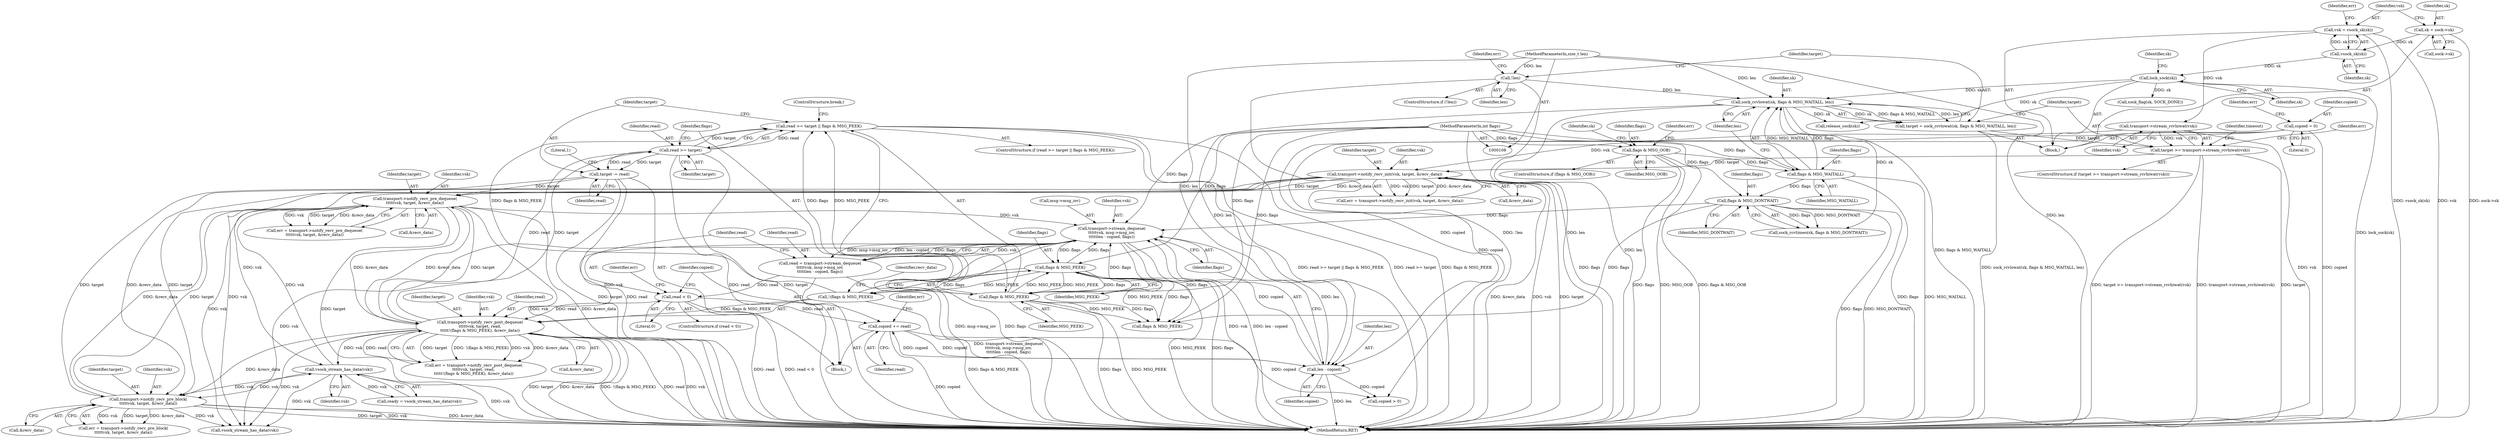 digraph "0_linux_f3d3342602f8bcbf37d7c46641cb9bca7618eb1c_37@API" {
"1000313" [label="(Call,read >= target || flags & MSG_PEEK)"];
"1000314" [label="(Call,read >= target)"];
"1000297" [label="(Call,transport->notify_recv_post_dequeue(\n\t\t\t\t\tvsk, target, read,\n\t\t\t\t\t!(flags & MSG_PEEK), &recv_data))"];
"1000273" [label="(Call,transport->stream_dequeue(\n\t\t\t\t\tvsk, msg->msg_iov,\n\t\t\t\t\tlen - copied, flags))"];
"1000261" [label="(Call,transport->notify_recv_pre_dequeue(\n\t\t\t\t\tvsk, target, &recv_data))"];
"1000240" [label="(Call,vsock_stream_has_data(vsk))"];
"1000218" [label="(Call,transport->notify_recv_init(vsk, target, &recv_data))"];
"1000198" [label="(Call,transport->stream_rcvhiwat(vsk))"];
"1000129" [label="(Call,vsk = vsock_sk(sk))"];
"1000131" [label="(Call,vsock_sk(sk))"];
"1000124" [label="(Call,sk = sock->sk)"];
"1000196" [label="(Call,target >= transport->stream_rcvhiwat(vsk))"];
"1000187" [label="(Call,target = sock_rcvlowat(sk, flags & MSG_WAITALL, len))"];
"1000189" [label="(Call,sock_rcvlowat(sk, flags & MSG_WAITALL, len))"];
"1000136" [label="(Call,lock_sock(sk))"];
"1000191" [label="(Call,flags & MSG_WAITALL)"];
"1000159" [label="(Call,flags & MSG_OOB)"];
"1000113" [label="(MethodParameterIn,int flags)"];
"1000180" [label="(Call,!len)"];
"1000112" [label="(MethodParameterIn,size_t len)"];
"1000358" [label="(Call,transport->notify_recv_pre_block(\n\t\t\t\t\tvsk, target, &recv_data))"];
"1000321" [label="(Call,target -= read)"];
"1000278" [label="(Call,len - copied)"];
"1000292" [label="(Call,copied += read)"];
"1000283" [label="(Call,read < 0)"];
"1000271" [label="(Call,read = transport->stream_dequeue(\n\t\t\t\t\tvsk, msg->msg_iov,\n\t\t\t\t\tlen - copied, flags))"];
"1000213" [label="(Call,copied = 0)"];
"1000317" [label="(Call,flags & MSG_PEEK)"];
"1000302" [label="(Call,flags & MSG_PEEK)"];
"1000210" [label="(Call,flags & MSG_DONTWAIT)"];
"1000301" [label="(Call,!(flags & MSG_PEEK))"];
"1000171" [label="(Identifier,sk)"];
"1000141" [label="(Identifier,sk)"];
"1000160" [label="(Identifier,flags)"];
"1000193" [label="(Identifier,MSG_WAITALL)"];
"1000202" [label="(Identifier,err)"];
"1000295" [label="(Call,err = transport->notify_recv_post_dequeue(\n\t\t\t\t\tvsk, target, read,\n\t\t\t\t\t!(flags & MSG_PEEK), &recv_data))"];
"1000129" [label="(Call,vsk = vsock_sk(sk))"];
"1000184" [label="(Identifier,err)"];
"1000302" [label="(Call,flags & MSG_PEEK)"];
"1000300" [label="(Identifier,read)"];
"1000210" [label="(Call,flags & MSG_DONTWAIT)"];
"1000194" [label="(Identifier,len)"];
"1000218" [label="(Call,transport->notify_recv_init(vsk, target, &recv_data))"];
"1000296" [label="(Identifier,err)"];
"1000212" [label="(Identifier,MSG_DONTWAIT)"];
"1000356" [label="(Call,err = transport->notify_recv_pre_block(\n\t\t\t\t\tvsk, target, &recv_data))"];
"1000159" [label="(Call,flags & MSG_OOB)"];
"1000272" [label="(Identifier,read)"];
"1000262" [label="(Identifier,vsk)"];
"1000297" [label="(Call,transport->notify_recv_post_dequeue(\n\t\t\t\t\tvsk, target, read,\n\t\t\t\t\t!(flags & MSG_PEEK), &recv_data))"];
"1000188" [label="(Identifier,target)"];
"1000221" [label="(Call,&recv_data)"];
"1000187" [label="(Call,target = sock_rcvlowat(sk, flags & MSG_WAITALL, len))"];
"1000301" [label="(Call,!(flags & MSG_PEEK))"];
"1000314" [label="(Call,read >= target)"];
"1000321" [label="(Call,target -= read)"];
"1000215" [label="(Literal,0)"];
"1000320" [label="(ControlStructure,break;)"];
"1000281" [label="(Identifier,flags)"];
"1000181" [label="(Identifier,len)"];
"1000274" [label="(Identifier,vsk)"];
"1000217" [label="(Identifier,err)"];
"1000361" [label="(Call,&recv_data)"];
"1000137" [label="(Identifier,sk)"];
"1000124" [label="(Call,sk = sock->sk)"];
"1000318" [label="(Identifier,flags)"];
"1000261" [label="(Call,transport->notify_recv_pre_dequeue(\n\t\t\t\t\tvsk, target, &recv_data))"];
"1000288" [label="(Identifier,err)"];
"1000214" [label="(Identifier,copied)"];
"1000146" [label="(Call,sock_flag(sk, SOCK_DONE))"];
"1000273" [label="(Call,transport->stream_dequeue(\n\t\t\t\t\tvsk, msg->msg_iov,\n\t\t\t\t\tlen - copied, flags))"];
"1000198" [label="(Call,transport->stream_rcvhiwat(vsk))"];
"1000213" [label="(Call,copied = 0)"];
"1000323" [label="(Identifier,read)"];
"1000306" [label="(Identifier,recv_data)"];
"1000241" [label="(Identifier,vsk)"];
"1000304" [label="(Identifier,MSG_PEEK)"];
"1000292" [label="(Call,copied += read)"];
"1000275" [label="(Call,msg->msg_iov)"];
"1000284" [label="(Identifier,read)"];
"1000161" [label="(Identifier,MSG_OOB)"];
"1000360" [label="(Identifier,target)"];
"1000359" [label="(Identifier,vsk)"];
"1000299" [label="(Identifier,target)"];
"1000470" [label="(MethodReturn,RET)"];
"1000113" [label="(MethodParameterIn,int flags)"];
"1000259" [label="(Call,err = transport->notify_recv_pre_dequeue(\n\t\t\t\t\tvsk, target, &recv_data))"];
"1000134" [label="(Identifier,err)"];
"1000322" [label="(Identifier,target)"];
"1000315" [label="(Identifier,read)"];
"1000240" [label="(Call,vsock_stream_has_data(vsk))"];
"1000280" [label="(Identifier,copied)"];
"1000235" [label="(Literal,1)"];
"1000196" [label="(Call,target >= transport->stream_rcvhiwat(vsk))"];
"1000423" [label="(Call,copied > 0)"];
"1000316" [label="(Identifier,target)"];
"1000283" [label="(Call,read < 0)"];
"1000305" [label="(Call,&recv_data)"];
"1000126" [label="(Call,sock->sk)"];
"1000303" [label="(Identifier,flags)"];
"1000219" [label="(Identifier,vsk)"];
"1000466" [label="(Call,release_sock(sk))"];
"1000294" [label="(Identifier,read)"];
"1000164" [label="(Identifier,err)"];
"1000192" [label="(Identifier,flags)"];
"1000195" [label="(ControlStructure,if (target >= transport->stream_rcvhiwat(vsk)))"];
"1000112" [label="(MethodParameterIn,size_t len)"];
"1000257" [label="(Block,)"];
"1000131" [label="(Call,vsock_sk(sk))"];
"1000429" [label="(Call,flags & MSG_PEEK)"];
"1000132" [label="(Identifier,sk)"];
"1000278" [label="(Call,len - copied)"];
"1000179" [label="(ControlStructure,if (!len))"];
"1000279" [label="(Identifier,len)"];
"1000298" [label="(Identifier,vsk)"];
"1000271" [label="(Call,read = transport->stream_dequeue(\n\t\t\t\t\tvsk, msg->msg_iov,\n\t\t\t\t\tlen - copied, flags))"];
"1000285" [label="(Literal,0)"];
"1000207" [label="(Identifier,timeout)"];
"1000130" [label="(Identifier,vsk)"];
"1000312" [label="(ControlStructure,if (read >= target || flags & MSG_PEEK))"];
"1000238" [label="(Call,ready = vsock_stream_has_data(vsk))"];
"1000211" [label="(Identifier,flags)"];
"1000317" [label="(Call,flags & MSG_PEEK)"];
"1000208" [label="(Call,sock_rcvtimeo(sk, flags & MSG_DONTWAIT))"];
"1000197" [label="(Identifier,target)"];
"1000180" [label="(Call,!len)"];
"1000442" [label="(Call,vsock_stream_has_data(vsk))"];
"1000189" [label="(Call,sock_rcvlowat(sk, flags & MSG_WAITALL, len))"];
"1000282" [label="(ControlStructure,if (read < 0))"];
"1000216" [label="(Call,err = transport->notify_recv_init(vsk, target, &recv_data))"];
"1000125" [label="(Identifier,sk)"];
"1000114" [label="(Block,)"];
"1000358" [label="(Call,transport->notify_recv_pre_block(\n\t\t\t\t\tvsk, target, &recv_data))"];
"1000264" [label="(Call,&recv_data)"];
"1000313" [label="(Call,read >= target || flags & MSG_PEEK)"];
"1000190" [label="(Identifier,sk)"];
"1000136" [label="(Call,lock_sock(sk))"];
"1000191" [label="(Call,flags & MSG_WAITALL)"];
"1000293" [label="(Identifier,copied)"];
"1000263" [label="(Identifier,target)"];
"1000158" [label="(ControlStructure,if (flags & MSG_OOB))"];
"1000220" [label="(Identifier,target)"];
"1000199" [label="(Identifier,vsk)"];
"1000319" [label="(Identifier,MSG_PEEK)"];
"1000313" -> "1000312"  [label="AST: "];
"1000313" -> "1000314"  [label="CFG: "];
"1000313" -> "1000317"  [label="CFG: "];
"1000314" -> "1000313"  [label="AST: "];
"1000317" -> "1000313"  [label="AST: "];
"1000320" -> "1000313"  [label="CFG: "];
"1000322" -> "1000313"  [label="CFG: "];
"1000313" -> "1000470"  [label="DDG: read >= target || flags & MSG_PEEK"];
"1000313" -> "1000470"  [label="DDG: read >= target"];
"1000313" -> "1000470"  [label="DDG: flags & MSG_PEEK"];
"1000314" -> "1000313"  [label="DDG: read"];
"1000314" -> "1000313"  [label="DDG: target"];
"1000317" -> "1000313"  [label="DDG: flags"];
"1000317" -> "1000313"  [label="DDG: MSG_PEEK"];
"1000301" -> "1000313"  [label="DDG: flags & MSG_PEEK"];
"1000314" -> "1000316"  [label="CFG: "];
"1000315" -> "1000314"  [label="AST: "];
"1000316" -> "1000314"  [label="AST: "];
"1000318" -> "1000314"  [label="CFG: "];
"1000314" -> "1000470"  [label="DDG: read"];
"1000314" -> "1000470"  [label="DDG: target"];
"1000297" -> "1000314"  [label="DDG: read"];
"1000297" -> "1000314"  [label="DDG: target"];
"1000314" -> "1000321"  [label="DDG: read"];
"1000314" -> "1000321"  [label="DDG: target"];
"1000297" -> "1000295"  [label="AST: "];
"1000297" -> "1000305"  [label="CFG: "];
"1000298" -> "1000297"  [label="AST: "];
"1000299" -> "1000297"  [label="AST: "];
"1000300" -> "1000297"  [label="AST: "];
"1000301" -> "1000297"  [label="AST: "];
"1000305" -> "1000297"  [label="AST: "];
"1000295" -> "1000297"  [label="CFG: "];
"1000297" -> "1000470"  [label="DDG: vsk"];
"1000297" -> "1000470"  [label="DDG: target"];
"1000297" -> "1000470"  [label="DDG: &recv_data"];
"1000297" -> "1000470"  [label="DDG: !(flags & MSG_PEEK)"];
"1000297" -> "1000470"  [label="DDG: read"];
"1000297" -> "1000240"  [label="DDG: vsk"];
"1000297" -> "1000261"  [label="DDG: &recv_data"];
"1000297" -> "1000295"  [label="DDG: target"];
"1000297" -> "1000295"  [label="DDG: !(flags & MSG_PEEK)"];
"1000297" -> "1000295"  [label="DDG: vsk"];
"1000297" -> "1000295"  [label="DDG: &recv_data"];
"1000297" -> "1000295"  [label="DDG: read"];
"1000273" -> "1000297"  [label="DDG: vsk"];
"1000261" -> "1000297"  [label="DDG: target"];
"1000261" -> "1000297"  [label="DDG: &recv_data"];
"1000283" -> "1000297"  [label="DDG: read"];
"1000301" -> "1000297"  [label="DDG: flags & MSG_PEEK"];
"1000297" -> "1000358"  [label="DDG: &recv_data"];
"1000297" -> "1000442"  [label="DDG: vsk"];
"1000273" -> "1000271"  [label="AST: "];
"1000273" -> "1000281"  [label="CFG: "];
"1000274" -> "1000273"  [label="AST: "];
"1000275" -> "1000273"  [label="AST: "];
"1000278" -> "1000273"  [label="AST: "];
"1000281" -> "1000273"  [label="AST: "];
"1000271" -> "1000273"  [label="CFG: "];
"1000273" -> "1000470"  [label="DDG: msg->msg_iov"];
"1000273" -> "1000470"  [label="DDG: vsk"];
"1000273" -> "1000470"  [label="DDG: len - copied"];
"1000273" -> "1000470"  [label="DDG: flags"];
"1000273" -> "1000271"  [label="DDG: vsk"];
"1000273" -> "1000271"  [label="DDG: msg->msg_iov"];
"1000273" -> "1000271"  [label="DDG: len - copied"];
"1000273" -> "1000271"  [label="DDG: flags"];
"1000261" -> "1000273"  [label="DDG: vsk"];
"1000278" -> "1000273"  [label="DDG: len"];
"1000278" -> "1000273"  [label="DDG: copied"];
"1000317" -> "1000273"  [label="DDG: flags"];
"1000302" -> "1000273"  [label="DDG: flags"];
"1000210" -> "1000273"  [label="DDG: flags"];
"1000113" -> "1000273"  [label="DDG: flags"];
"1000273" -> "1000302"  [label="DDG: flags"];
"1000273" -> "1000429"  [label="DDG: flags"];
"1000273" -> "1000442"  [label="DDG: vsk"];
"1000261" -> "1000259"  [label="AST: "];
"1000261" -> "1000264"  [label="CFG: "];
"1000262" -> "1000261"  [label="AST: "];
"1000263" -> "1000261"  [label="AST: "];
"1000264" -> "1000261"  [label="AST: "];
"1000259" -> "1000261"  [label="CFG: "];
"1000261" -> "1000470"  [label="DDG: &recv_data"];
"1000261" -> "1000470"  [label="DDG: target"];
"1000261" -> "1000470"  [label="DDG: vsk"];
"1000261" -> "1000259"  [label="DDG: vsk"];
"1000261" -> "1000259"  [label="DDG: target"];
"1000261" -> "1000259"  [label="DDG: &recv_data"];
"1000240" -> "1000261"  [label="DDG: vsk"];
"1000358" -> "1000261"  [label="DDG: target"];
"1000358" -> "1000261"  [label="DDG: &recv_data"];
"1000321" -> "1000261"  [label="DDG: target"];
"1000218" -> "1000261"  [label="DDG: target"];
"1000218" -> "1000261"  [label="DDG: &recv_data"];
"1000261" -> "1000442"  [label="DDG: vsk"];
"1000240" -> "1000238"  [label="AST: "];
"1000240" -> "1000241"  [label="CFG: "];
"1000241" -> "1000240"  [label="AST: "];
"1000238" -> "1000240"  [label="CFG: "];
"1000240" -> "1000470"  [label="DDG: vsk"];
"1000240" -> "1000238"  [label="DDG: vsk"];
"1000218" -> "1000240"  [label="DDG: vsk"];
"1000358" -> "1000240"  [label="DDG: vsk"];
"1000240" -> "1000358"  [label="DDG: vsk"];
"1000240" -> "1000442"  [label="DDG: vsk"];
"1000218" -> "1000216"  [label="AST: "];
"1000218" -> "1000221"  [label="CFG: "];
"1000219" -> "1000218"  [label="AST: "];
"1000220" -> "1000218"  [label="AST: "];
"1000221" -> "1000218"  [label="AST: "];
"1000216" -> "1000218"  [label="CFG: "];
"1000218" -> "1000470"  [label="DDG: &recv_data"];
"1000218" -> "1000470"  [label="DDG: vsk"];
"1000218" -> "1000470"  [label="DDG: target"];
"1000218" -> "1000216"  [label="DDG: vsk"];
"1000218" -> "1000216"  [label="DDG: target"];
"1000218" -> "1000216"  [label="DDG: &recv_data"];
"1000198" -> "1000218"  [label="DDG: vsk"];
"1000196" -> "1000218"  [label="DDG: target"];
"1000218" -> "1000358"  [label="DDG: target"];
"1000218" -> "1000358"  [label="DDG: &recv_data"];
"1000218" -> "1000442"  [label="DDG: vsk"];
"1000198" -> "1000196"  [label="AST: "];
"1000198" -> "1000199"  [label="CFG: "];
"1000199" -> "1000198"  [label="AST: "];
"1000196" -> "1000198"  [label="CFG: "];
"1000198" -> "1000470"  [label="DDG: vsk"];
"1000198" -> "1000196"  [label="DDG: vsk"];
"1000129" -> "1000198"  [label="DDG: vsk"];
"1000129" -> "1000114"  [label="AST: "];
"1000129" -> "1000131"  [label="CFG: "];
"1000130" -> "1000129"  [label="AST: "];
"1000131" -> "1000129"  [label="AST: "];
"1000134" -> "1000129"  [label="CFG: "];
"1000129" -> "1000470"  [label="DDG: vsk"];
"1000129" -> "1000470"  [label="DDG: vsock_sk(sk)"];
"1000131" -> "1000129"  [label="DDG: sk"];
"1000131" -> "1000132"  [label="CFG: "];
"1000132" -> "1000131"  [label="AST: "];
"1000124" -> "1000131"  [label="DDG: sk"];
"1000131" -> "1000136"  [label="DDG: sk"];
"1000124" -> "1000114"  [label="AST: "];
"1000124" -> "1000126"  [label="CFG: "];
"1000125" -> "1000124"  [label="AST: "];
"1000126" -> "1000124"  [label="AST: "];
"1000130" -> "1000124"  [label="CFG: "];
"1000124" -> "1000470"  [label="DDG: sock->sk"];
"1000196" -> "1000195"  [label="AST: "];
"1000197" -> "1000196"  [label="AST: "];
"1000202" -> "1000196"  [label="CFG: "];
"1000207" -> "1000196"  [label="CFG: "];
"1000196" -> "1000470"  [label="DDG: target"];
"1000196" -> "1000470"  [label="DDG: target >= transport->stream_rcvhiwat(vsk)"];
"1000196" -> "1000470"  [label="DDG: transport->stream_rcvhiwat(vsk)"];
"1000187" -> "1000196"  [label="DDG: target"];
"1000187" -> "1000114"  [label="AST: "];
"1000187" -> "1000189"  [label="CFG: "];
"1000188" -> "1000187"  [label="AST: "];
"1000189" -> "1000187"  [label="AST: "];
"1000197" -> "1000187"  [label="CFG: "];
"1000187" -> "1000470"  [label="DDG: sock_rcvlowat(sk, flags & MSG_WAITALL, len)"];
"1000189" -> "1000187"  [label="DDG: sk"];
"1000189" -> "1000187"  [label="DDG: flags & MSG_WAITALL"];
"1000189" -> "1000187"  [label="DDG: len"];
"1000189" -> "1000194"  [label="CFG: "];
"1000190" -> "1000189"  [label="AST: "];
"1000191" -> "1000189"  [label="AST: "];
"1000194" -> "1000189"  [label="AST: "];
"1000189" -> "1000470"  [label="DDG: len"];
"1000189" -> "1000470"  [label="DDG: flags & MSG_WAITALL"];
"1000136" -> "1000189"  [label="DDG: sk"];
"1000191" -> "1000189"  [label="DDG: flags"];
"1000191" -> "1000189"  [label="DDG: MSG_WAITALL"];
"1000180" -> "1000189"  [label="DDG: len"];
"1000112" -> "1000189"  [label="DDG: len"];
"1000189" -> "1000208"  [label="DDG: sk"];
"1000189" -> "1000278"  [label="DDG: len"];
"1000189" -> "1000466"  [label="DDG: sk"];
"1000136" -> "1000114"  [label="AST: "];
"1000136" -> "1000137"  [label="CFG: "];
"1000137" -> "1000136"  [label="AST: "];
"1000141" -> "1000136"  [label="CFG: "];
"1000136" -> "1000470"  [label="DDG: lock_sock(sk)"];
"1000136" -> "1000146"  [label="DDG: sk"];
"1000136" -> "1000466"  [label="DDG: sk"];
"1000191" -> "1000193"  [label="CFG: "];
"1000192" -> "1000191"  [label="AST: "];
"1000193" -> "1000191"  [label="AST: "];
"1000194" -> "1000191"  [label="CFG: "];
"1000191" -> "1000470"  [label="DDG: MSG_WAITALL"];
"1000191" -> "1000470"  [label="DDG: flags"];
"1000159" -> "1000191"  [label="DDG: flags"];
"1000113" -> "1000191"  [label="DDG: flags"];
"1000191" -> "1000210"  [label="DDG: flags"];
"1000159" -> "1000158"  [label="AST: "];
"1000159" -> "1000161"  [label="CFG: "];
"1000160" -> "1000159"  [label="AST: "];
"1000161" -> "1000159"  [label="AST: "];
"1000164" -> "1000159"  [label="CFG: "];
"1000171" -> "1000159"  [label="CFG: "];
"1000159" -> "1000470"  [label="DDG: flags & MSG_OOB"];
"1000159" -> "1000470"  [label="DDG: flags"];
"1000159" -> "1000470"  [label="DDG: MSG_OOB"];
"1000113" -> "1000159"  [label="DDG: flags"];
"1000113" -> "1000108"  [label="AST: "];
"1000113" -> "1000470"  [label="DDG: flags"];
"1000113" -> "1000210"  [label="DDG: flags"];
"1000113" -> "1000302"  [label="DDG: flags"];
"1000113" -> "1000317"  [label="DDG: flags"];
"1000113" -> "1000429"  [label="DDG: flags"];
"1000180" -> "1000179"  [label="AST: "];
"1000180" -> "1000181"  [label="CFG: "];
"1000181" -> "1000180"  [label="AST: "];
"1000184" -> "1000180"  [label="CFG: "];
"1000188" -> "1000180"  [label="CFG: "];
"1000180" -> "1000470"  [label="DDG: len"];
"1000180" -> "1000470"  [label="DDG: !len"];
"1000112" -> "1000180"  [label="DDG: len"];
"1000112" -> "1000108"  [label="AST: "];
"1000112" -> "1000470"  [label="DDG: len"];
"1000112" -> "1000278"  [label="DDG: len"];
"1000358" -> "1000356"  [label="AST: "];
"1000358" -> "1000361"  [label="CFG: "];
"1000359" -> "1000358"  [label="AST: "];
"1000360" -> "1000358"  [label="AST: "];
"1000361" -> "1000358"  [label="AST: "];
"1000356" -> "1000358"  [label="CFG: "];
"1000358" -> "1000470"  [label="DDG: &recv_data"];
"1000358" -> "1000470"  [label="DDG: target"];
"1000358" -> "1000470"  [label="DDG: vsk"];
"1000358" -> "1000356"  [label="DDG: vsk"];
"1000358" -> "1000356"  [label="DDG: target"];
"1000358" -> "1000356"  [label="DDG: &recv_data"];
"1000321" -> "1000358"  [label="DDG: target"];
"1000358" -> "1000442"  [label="DDG: vsk"];
"1000321" -> "1000257"  [label="AST: "];
"1000321" -> "1000323"  [label="CFG: "];
"1000322" -> "1000321"  [label="AST: "];
"1000323" -> "1000321"  [label="AST: "];
"1000235" -> "1000321"  [label="CFG: "];
"1000321" -> "1000470"  [label="DDG: target"];
"1000321" -> "1000470"  [label="DDG: read"];
"1000278" -> "1000280"  [label="CFG: "];
"1000279" -> "1000278"  [label="AST: "];
"1000280" -> "1000278"  [label="AST: "];
"1000281" -> "1000278"  [label="CFG: "];
"1000278" -> "1000470"  [label="DDG: len"];
"1000292" -> "1000278"  [label="DDG: copied"];
"1000213" -> "1000278"  [label="DDG: copied"];
"1000278" -> "1000292"  [label="DDG: copied"];
"1000278" -> "1000423"  [label="DDG: copied"];
"1000292" -> "1000257"  [label="AST: "];
"1000292" -> "1000294"  [label="CFG: "];
"1000293" -> "1000292"  [label="AST: "];
"1000294" -> "1000292"  [label="AST: "];
"1000296" -> "1000292"  [label="CFG: "];
"1000292" -> "1000470"  [label="DDG: copied"];
"1000283" -> "1000292"  [label="DDG: read"];
"1000292" -> "1000423"  [label="DDG: copied"];
"1000283" -> "1000282"  [label="AST: "];
"1000283" -> "1000285"  [label="CFG: "];
"1000284" -> "1000283"  [label="AST: "];
"1000285" -> "1000283"  [label="AST: "];
"1000288" -> "1000283"  [label="CFG: "];
"1000293" -> "1000283"  [label="CFG: "];
"1000283" -> "1000470"  [label="DDG: read"];
"1000283" -> "1000470"  [label="DDG: read < 0"];
"1000271" -> "1000283"  [label="DDG: read"];
"1000271" -> "1000257"  [label="AST: "];
"1000272" -> "1000271"  [label="AST: "];
"1000284" -> "1000271"  [label="CFG: "];
"1000271" -> "1000470"  [label="DDG: transport->stream_dequeue(\n\t\t\t\t\tvsk, msg->msg_iov,\n\t\t\t\t\tlen - copied, flags)"];
"1000213" -> "1000114"  [label="AST: "];
"1000213" -> "1000215"  [label="CFG: "];
"1000214" -> "1000213"  [label="AST: "];
"1000215" -> "1000213"  [label="AST: "];
"1000217" -> "1000213"  [label="CFG: "];
"1000213" -> "1000470"  [label="DDG: copied"];
"1000213" -> "1000423"  [label="DDG: copied"];
"1000317" -> "1000319"  [label="CFG: "];
"1000318" -> "1000317"  [label="AST: "];
"1000319" -> "1000317"  [label="AST: "];
"1000317" -> "1000470"  [label="DDG: flags"];
"1000317" -> "1000470"  [label="DDG: MSG_PEEK"];
"1000317" -> "1000302"  [label="DDG: MSG_PEEK"];
"1000302" -> "1000317"  [label="DDG: flags"];
"1000302" -> "1000317"  [label="DDG: MSG_PEEK"];
"1000317" -> "1000429"  [label="DDG: flags"];
"1000317" -> "1000429"  [label="DDG: MSG_PEEK"];
"1000302" -> "1000301"  [label="AST: "];
"1000302" -> "1000304"  [label="CFG: "];
"1000303" -> "1000302"  [label="AST: "];
"1000304" -> "1000302"  [label="AST: "];
"1000301" -> "1000302"  [label="CFG: "];
"1000302" -> "1000470"  [label="DDG: MSG_PEEK"];
"1000302" -> "1000470"  [label="DDG: flags"];
"1000302" -> "1000301"  [label="DDG: flags"];
"1000302" -> "1000301"  [label="DDG: MSG_PEEK"];
"1000302" -> "1000429"  [label="DDG: flags"];
"1000302" -> "1000429"  [label="DDG: MSG_PEEK"];
"1000210" -> "1000208"  [label="AST: "];
"1000210" -> "1000212"  [label="CFG: "];
"1000211" -> "1000210"  [label="AST: "];
"1000212" -> "1000210"  [label="AST: "];
"1000208" -> "1000210"  [label="CFG: "];
"1000210" -> "1000470"  [label="DDG: MSG_DONTWAIT"];
"1000210" -> "1000470"  [label="DDG: flags"];
"1000210" -> "1000208"  [label="DDG: flags"];
"1000210" -> "1000208"  [label="DDG: MSG_DONTWAIT"];
"1000210" -> "1000429"  [label="DDG: flags"];
"1000306" -> "1000301"  [label="CFG: "];
"1000301" -> "1000470"  [label="DDG: flags & MSG_PEEK"];
}
